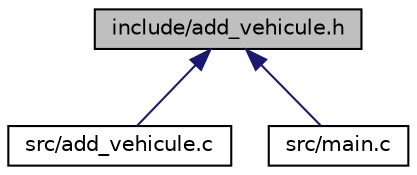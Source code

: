 digraph "include/add_vehicule.h"
{
 // LATEX_PDF_SIZE
  edge [fontname="Helvetica",fontsize="10",labelfontname="Helvetica",labelfontsize="10"];
  node [fontname="Helvetica",fontsize="10",shape=record];
  Node1 [label="include/add_vehicule.h",height=0.2,width=0.4,color="black", fillcolor="grey75", style="filled", fontcolor="black",tooltip="Prototypes des fonctions d'enregistrements."];
  Node1 -> Node2 [dir="back",color="midnightblue",fontsize="10",style="solid",fontname="Helvetica"];
  Node2 [label="src/add_vehicule.c",height=0.2,width=0.4,color="black", fillcolor="white", style="filled",URL="$add__vehicule_8c.html",tooltip=" "];
  Node1 -> Node3 [dir="back",color="midnightblue",fontsize="10",style="solid",fontname="Helvetica"];
  Node3 [label="src/main.c",height=0.2,width=0.4,color="black", fillcolor="white", style="filled",URL="$main_8c.html",tooltip="Le point d'entrée de l'application."];
}
